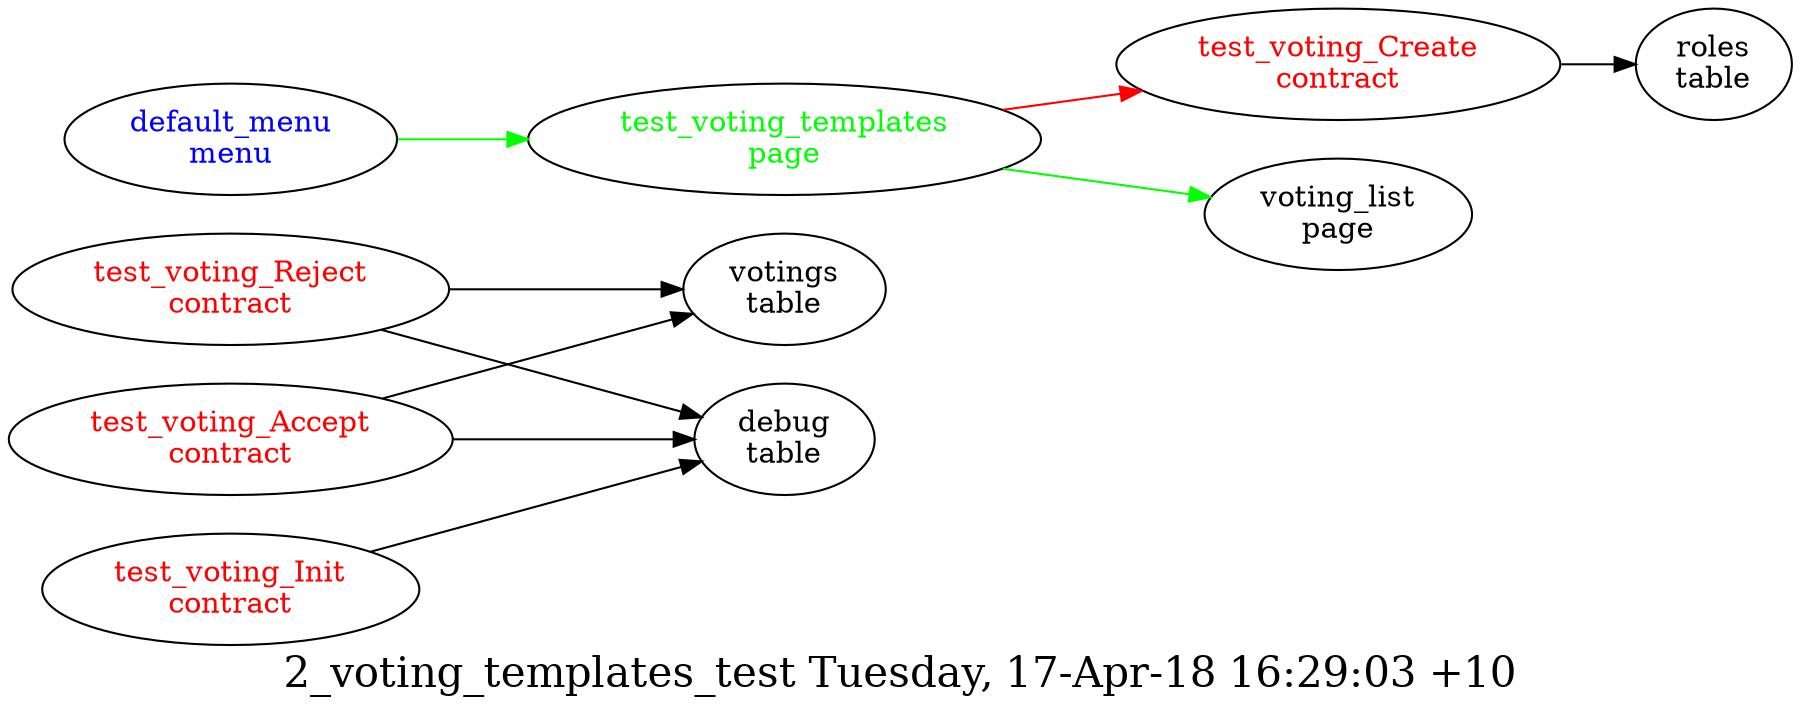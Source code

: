 digraph G {
fontsize="20.0";
label="2_voting_templates_test Tuesday, 17-Apr-18 16:29:03 +10";
rankdir=LR;
"test_voting_Accept\ncontract" -> "votings\ntable"
"test_voting_Accept\ncontract" -> "debug\ntable"
"test_voting_Accept\ncontract" [fontcolor=red, group=contracts];
"test_voting_Reject\ncontract" -> "votings\ntable"
"test_voting_Reject\ncontract" -> "debug\ntable"
"test_voting_Reject\ncontract" [fontcolor=red, group=contracts];
"test_voting_Init\ncontract" -> "debug\ntable"
"test_voting_Init\ncontract" [fontcolor=red, group=contracts];
"test_voting_Create\ncontract" -> "roles\ntable"
"test_voting_Create\ncontract" [fontcolor=red, group=contracts];
"default_menu\nmenu" -> "test_voting_templates\npage"  [ color=green ]
"default_menu\nmenu" [fontcolor=blue, group=menus];
"test_voting_templates\npage" -> "test_voting_Create\ncontract"  [ color=red ]
"test_voting_templates\npage" -> "voting_list\npage"  [ color=green ]
"test_voting_templates\npage" [fontcolor=green, group=pages];
"debug\ntable" [group=tables];
}
